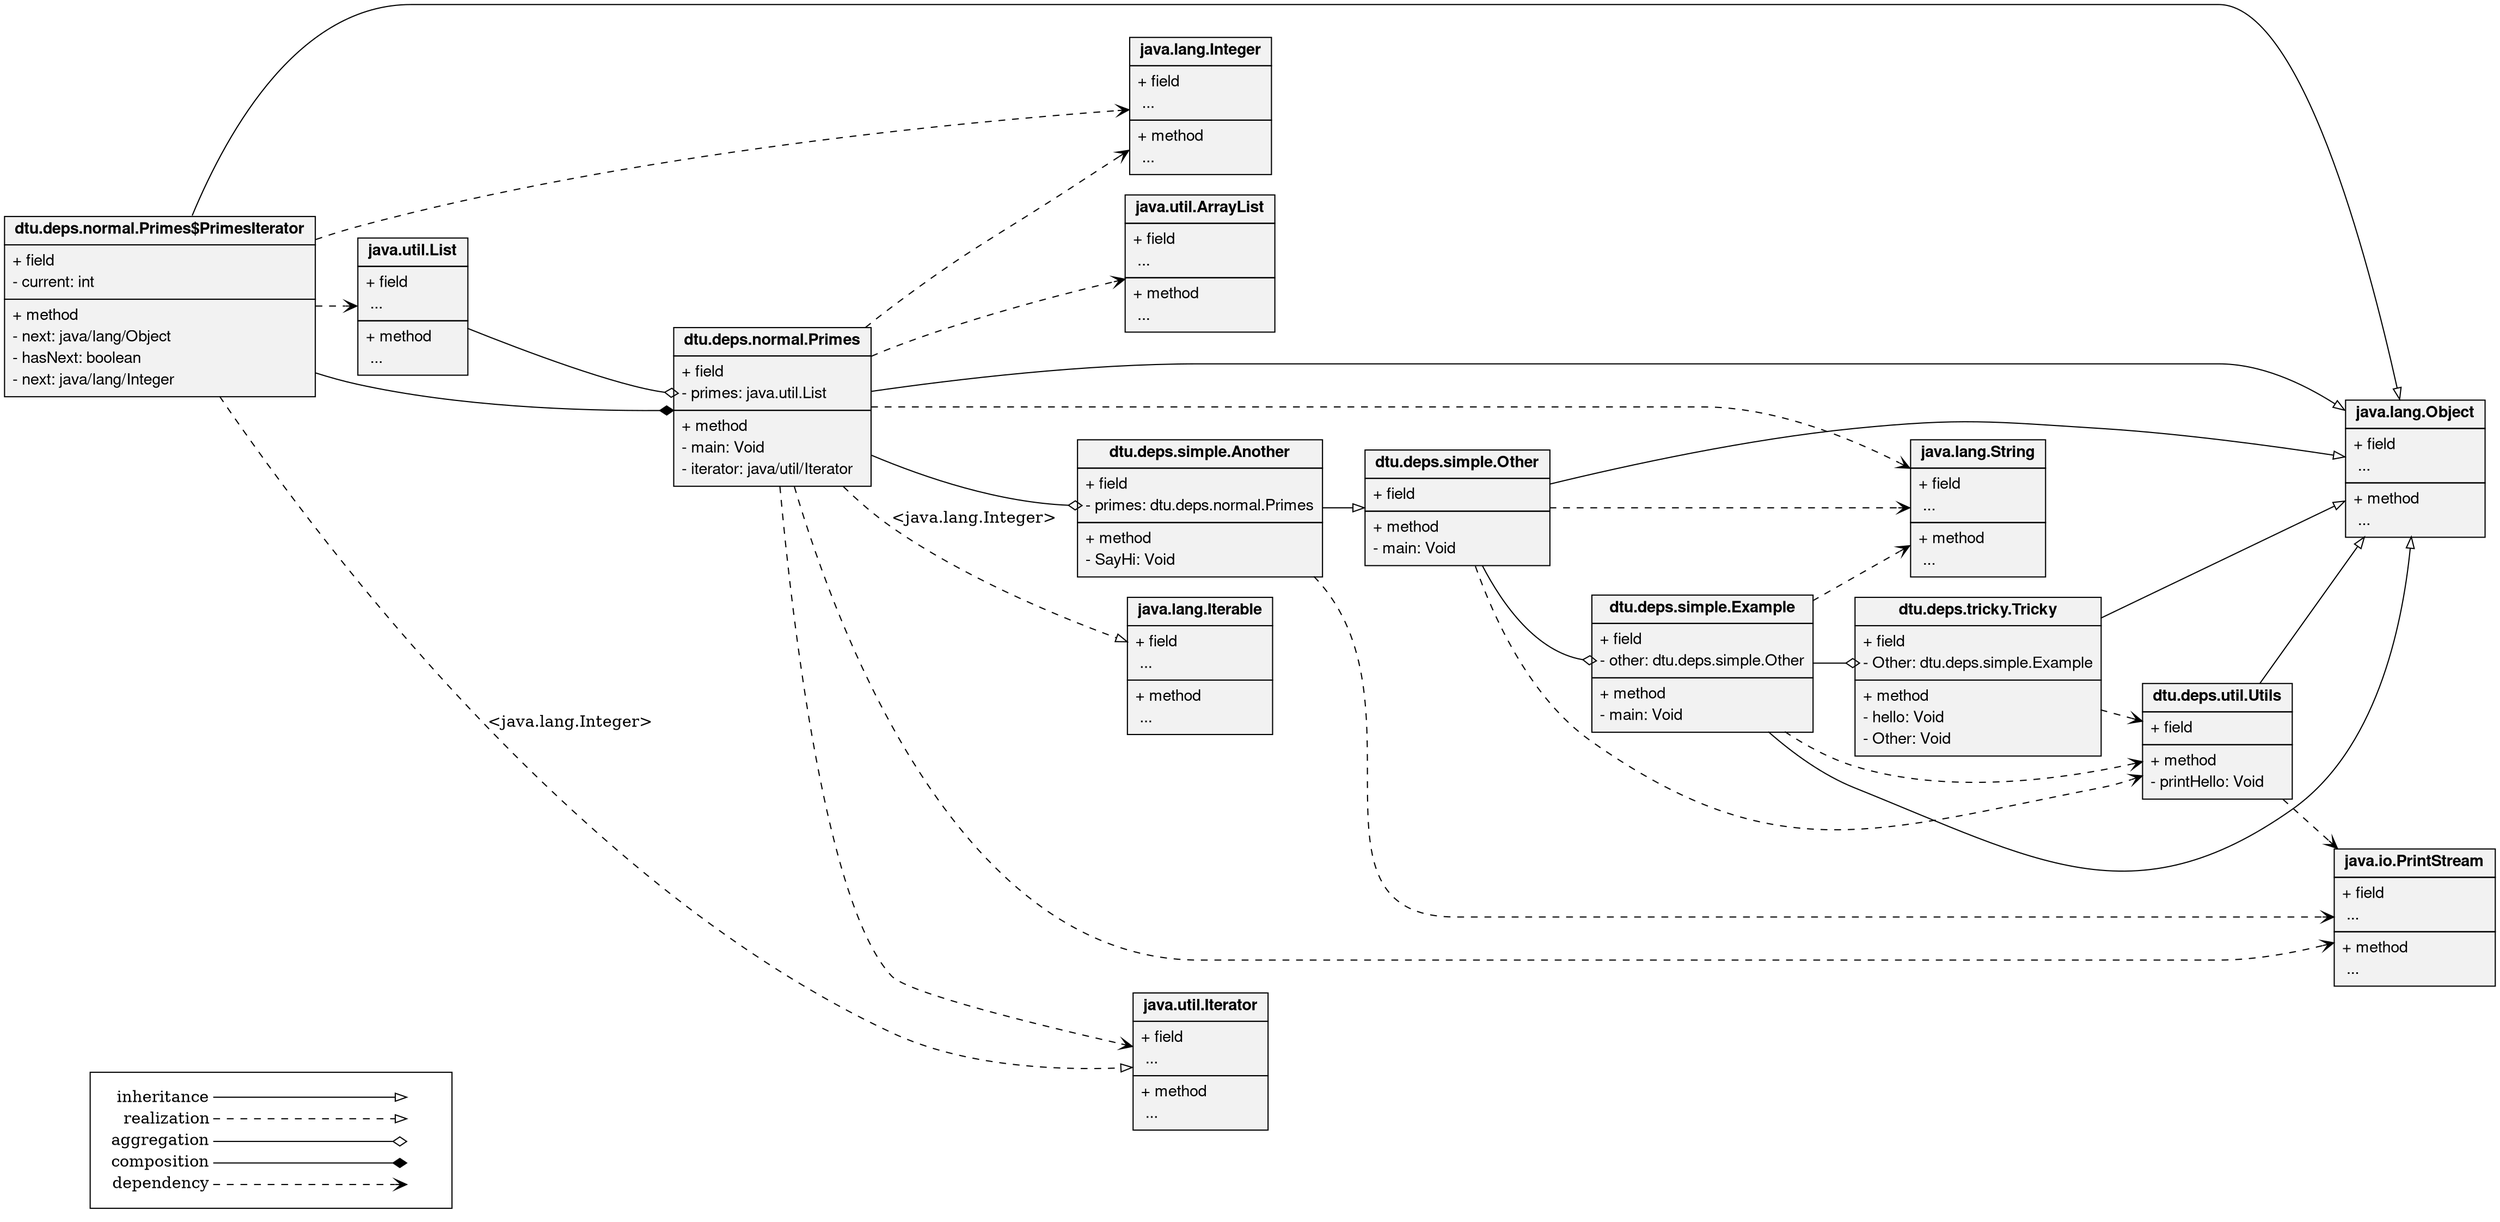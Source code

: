 
        digraph Class_Diagram {
        graph [
		labelloc="t"
		fontname="Helvetica,Arial,sans-serif"
	]
        rankdir=LR
        node [shape=plaintext]
        subgraph cluster_01 { 
            label=""
            key [label=<<table border="0" cellpadding="2" cellspacing="0" cellborder="0">
            <tr><td align="right" port="i1">inheritance</td></tr>
            <tr><td align="right" port="i2">realization</td></tr>
            <tr><td align="right" port="i3">aggregation</td></tr>
            <tr><td align="right" port="i4">composition</td></tr>
            <tr><td align="right" port="i5">dependency</td></tr>
            </table>>]
            key2 [label=<<table border="0" cellpadding="2" cellspacing="0" cellborder="0">
            <tr><td port="i1">&nbsp;</td></tr>
            <tr><td port="i2">&nbsp;</td></tr>
            <tr><td port="i3">&nbsp;</td></tr>
            <tr><td port="i4">&nbsp;</td></tr>
            <tr><td port="i5">&nbsp;</td></tr>
            </table>>]
            key:i1:e -> key2:i1:w [arrowhead=empty style=""]
            key:i2:e -> key2:i2:w [arrowhead=empty style=dashed]
            key:i3:e -> key2:i3:w [arrowhead=odiamond style=""]
            key:i4:e -> key2:i4:w [arrowhead=diamond style=""]
            key:i5:e -> key2:i5:w [arrowhead=vee style=dashed]
    }
        node [
		fontname="Helvetica,Arial,sans-serif"
		shape=record
		style=filled
		fillcolor=gray95
	]
    
                        x0 [
                            shape=plain
                            label=<<table border="0" cellborder="1" cellspacing="0" cellpadding="4">
                                <tr> <td> <b>dtu.deps.simple.Example</b> </td> </tr>
                                <tr> <td>
                                    <table border="0" cellborder="0" cellspacing="0" >
                                        <tr> <td align="left" >+ field</td> </tr>
                                        <tr> <td port="other" align="left" >- other: dtu.deps.simple.Other</td> </tr>
                                    </table>
                                </td> </tr>
                                <tr> <td>
                                    <table border="0" cellborder="0" cellspacing="0" >
                                        <tr> <td align="left" >+ method</td> </tr>
                                        <tr> <td align="left" >- main: Void</td> </tr>
                                    </table>
                                </td> </tr>
                            </table>>
                        ]


                        x1 [
                            shape=plain
                            label=<<table border="0" cellborder="1" cellspacing="0" cellpadding="4">
                                <tr> <td> <b>dtu.deps.util.Utils</b> </td> </tr>
                                <tr> <td>
                                    <table border="0" cellborder="0" cellspacing="0" >
                                        <tr> <td align="left" >+ field</td> </tr>
                                        
                                    </table>
                                </td> </tr>
                                <tr> <td>
                                    <table border="0" cellborder="0" cellspacing="0" >
                                        <tr> <td align="left" >+ method</td> </tr>
                                        <tr> <td align="left" >- printHello: Void</td> </tr>
                                    </table>
                                </td> </tr>
                            </table>>
                        ]


                        x2 [
                            shape=plain
                            label=<<table border="0" cellborder="1" cellspacing="0" cellpadding="4">
                                <tr> <td> <b>dtu.deps.simple.Another</b> </td> </tr>
                                <tr> <td>
                                    <table border="0" cellborder="0" cellspacing="0" >
                                        <tr> <td align="left" >+ field</td> </tr>
                                        <tr> <td port="primes" align="left" >- primes: dtu.deps.normal.Primes</td> </tr>
                                    </table>
                                </td> </tr>
                                <tr> <td>
                                    <table border="0" cellborder="0" cellspacing="0" >
                                        <tr> <td align="left" >+ method</td> </tr>
                                        <tr> <td align="left" >- SayHi: Void</td> </tr>
                                    </table>
                                </td> </tr>
                            </table>>
                        ]


                        x3 [
                            shape=plain
                            label=<<table border="0" cellborder="1" cellspacing="0" cellpadding="4">
                                <tr> <td> <b>dtu.deps.normal.Primes</b> </td> </tr>
                                <tr> <td>
                                    <table border="0" cellborder="0" cellspacing="0" >
                                        <tr> <td align="left" >+ field</td> </tr>
                                        <tr> <td port="primes" align="left" >- primes: java.util.List</td> </tr>
                                    </table>
                                </td> </tr>
                                <tr> <td>
                                    <table border="0" cellborder="0" cellspacing="0" >
                                        <tr> <td align="left" >+ method</td> </tr>
                                        <tr> <td align="left" >- main: Void</td> </tr><tr> <td align="left" >- iterator: java/util/Iterator</td> </tr>
                                    </table>
                                </td> </tr>
                            </table>>
                        ]


                        x4 [
                            shape=plain
                            label=<<table border="0" cellborder="1" cellspacing="0" cellpadding="4">
                                <tr> <td> <b>dtu.deps.normal.Primes$PrimesIterator</b> </td> </tr>
                                <tr> <td>
                                    <table border="0" cellborder="0" cellspacing="0" >
                                        <tr> <td align="left" >+ field</td> </tr>
                                        <tr> <td port="current" align="left" >- current: int</td> </tr>
                                    </table>
                                </td> </tr>
                                <tr> <td>
                                    <table border="0" cellborder="0" cellspacing="0" >
                                        <tr> <td align="left" >+ method</td> </tr>
                                        <tr> <td align="left" >- next: java/lang/Object</td> </tr><tr> <td align="left" >- hasNext: boolean</td> </tr><tr> <td align="left" >- next: java/lang/Integer</td> </tr>
                                    </table>
                                </td> </tr>
                            </table>>
                        ]


                        x5 [
                            shape=plain
                            label=<<table border="0" cellborder="1" cellspacing="0" cellpadding="4">
                                <tr> <td> <b>dtu.deps.tricky.Tricky</b> </td> </tr>
                                <tr> <td>
                                    <table border="0" cellborder="0" cellspacing="0" >
                                        <tr> <td align="left" >+ field</td> </tr>
                                        <tr> <td port="Other" align="left" >- Other: dtu.deps.simple.Example</td> </tr>
                                    </table>
                                </td> </tr>
                                <tr> <td>
                                    <table border="0" cellborder="0" cellspacing="0" >
                                        <tr> <td align="left" >+ method</td> </tr>
                                        <tr> <td align="left" >- hello: Void</td> </tr><tr> <td align="left" >- Other: Void</td> </tr>
                                    </table>
                                </td> </tr>
                            </table>>
                        ]


                        x6 [
                            shape=plain
                            label=<<table border="0" cellborder="1" cellspacing="0" cellpadding="4">
                                <tr> <td> <b>dtu.deps.simple.Other</b> </td> </tr>
                                <tr> <td>
                                    <table border="0" cellborder="0" cellspacing="0" >
                                        <tr> <td align="left" >+ field</td> </tr>
                                        
                                    </table>
                                </td> </tr>
                                <tr> <td>
                                    <table border="0" cellborder="0" cellspacing="0" >
                                        <tr> <td align="left" >+ method</td> </tr>
                                        <tr> <td align="left" >- main: Void</td> </tr>
                                    </table>
                                </td> </tr>
                            </table>>
                        ]


                        x7 [
                            shape=plain
                            label=<<table border="0" cellborder="1" cellspacing="0" cellpadding="4">
                                <tr> <td> <b>java.lang.Object</b> </td> </tr>
                                <tr> <td>
                                    <table border="0" cellborder="0" cellspacing="0" >
                                        <tr> <td align="left" >+ field</td> </tr>
                                        <tr> <td align="left" > ... </td> </tr>
                                    </table>
                                </td> </tr>
                                <tr> <td>
                                    <table border="0" cellborder="0" cellspacing="0" >
                                        <tr> <td align="left" >+ method</td> </tr>
                                        <tr> <td align="left" > ... </td> </tr>
                                    </table>
                                </td> </tr>
                            </table>>
                        ]


                        x8 [
                            shape=plain
                            label=<<table border="0" cellborder="1" cellspacing="0" cellpadding="4">
                                <tr> <td> <b>java.lang.String</b> </td> </tr>
                                <tr> <td>
                                    <table border="0" cellborder="0" cellspacing="0" >
                                        <tr> <td align="left" >+ field</td> </tr>
                                        <tr> <td align="left" > ... </td> </tr>
                                    </table>
                                </td> </tr>
                                <tr> <td>
                                    <table border="0" cellborder="0" cellspacing="0" >
                                        <tr> <td align="left" >+ method</td> </tr>
                                        <tr> <td align="left" > ... </td> </tr>
                                    </table>
                                </td> </tr>
                            </table>>
                        ]


                        x9 [
                            shape=plain
                            label=<<table border="0" cellborder="1" cellspacing="0" cellpadding="4">
                                <tr> <td> <b>java.io.PrintStream</b> </td> </tr>
                                <tr> <td>
                                    <table border="0" cellborder="0" cellspacing="0" >
                                        <tr> <td align="left" >+ field</td> </tr>
                                        <tr> <td align="left" > ... </td> </tr>
                                    </table>
                                </td> </tr>
                                <tr> <td>
                                    <table border="0" cellborder="0" cellspacing="0" >
                                        <tr> <td align="left" >+ method</td> </tr>
                                        <tr> <td align="left" > ... </td> </tr>
                                    </table>
                                </td> </tr>
                            </table>>
                        ]


                        x10 [
                            shape=plain
                            label=<<table border="0" cellborder="1" cellspacing="0" cellpadding="4">
                                <tr> <td> <b>java.lang.Iterable</b> </td> </tr>
                                <tr> <td>
                                    <table border="0" cellborder="0" cellspacing="0" >
                                        <tr> <td align="left" >+ field</td> </tr>
                                        <tr> <td align="left" > ... </td> </tr>
                                    </table>
                                </td> </tr>
                                <tr> <td>
                                    <table border="0" cellborder="0" cellspacing="0" >
                                        <tr> <td align="left" >+ method</td> </tr>
                                        <tr> <td align="left" > ... </td> </tr>
                                    </table>
                                </td> </tr>
                            </table>>
                        ]


                        x11 [
                            shape=plain
                            label=<<table border="0" cellborder="1" cellspacing="0" cellpadding="4">
                                <tr> <td> <b>java.lang.Integer</b> </td> </tr>
                                <tr> <td>
                                    <table border="0" cellborder="0" cellspacing="0" >
                                        <tr> <td align="left" >+ field</td> </tr>
                                        <tr> <td align="left" > ... </td> </tr>
                                    </table>
                                </td> </tr>
                                <tr> <td>
                                    <table border="0" cellborder="0" cellspacing="0" >
                                        <tr> <td align="left" >+ method</td> </tr>
                                        <tr> <td align="left" > ... </td> </tr>
                                    </table>
                                </td> </tr>
                            </table>>
                        ]


                        x12 [
                            shape=plain
                            label=<<table border="0" cellborder="1" cellspacing="0" cellpadding="4">
                                <tr> <td> <b>java.util.List</b> </td> </tr>
                                <tr> <td>
                                    <table border="0" cellborder="0" cellspacing="0" >
                                        <tr> <td align="left" >+ field</td> </tr>
                                        <tr> <td align="left" > ... </td> </tr>
                                    </table>
                                </td> </tr>
                                <tr> <td>
                                    <table border="0" cellborder="0" cellspacing="0" >
                                        <tr> <td align="left" >+ method</td> </tr>
                                        <tr> <td align="left" > ... </td> </tr>
                                    </table>
                                </td> </tr>
                            </table>>
                        ]


                        x13 [
                            shape=plain
                            label=<<table border="0" cellborder="1" cellspacing="0" cellpadding="4">
                                <tr> <td> <b>java.util.Iterator</b> </td> </tr>
                                <tr> <td>
                                    <table border="0" cellborder="0" cellspacing="0" >
                                        <tr> <td align="left" >+ field</td> </tr>
                                        <tr> <td align="left" > ... </td> </tr>
                                    </table>
                                </td> </tr>
                                <tr> <td>
                                    <table border="0" cellborder="0" cellspacing="0" >
                                        <tr> <td align="left" >+ method</td> </tr>
                                        <tr> <td align="left" > ... </td> </tr>
                                    </table>
                                </td> </tr>
                            </table>>
                        ]


                        x14 [
                            shape=plain
                            label=<<table border="0" cellborder="1" cellspacing="0" cellpadding="4">
                                <tr> <td> <b>java.util.ArrayList</b> </td> </tr>
                                <tr> <td>
                                    <table border="0" cellborder="0" cellspacing="0" >
                                        <tr> <td align="left" >+ field</td> </tr>
                                        <tr> <td align="left" > ... </td> </tr>
                                    </table>
                                </td> </tr>
                                <tr> <td>
                                    <table border="0" cellborder="0" cellspacing="0" >
                                        <tr> <td align="left" >+ method</td> </tr>
                                        <tr> <td align="left" > ... </td> </tr>
                                    </table>
                                </td> </tr>
                            </table>>
                        ]


                    edge [arrowhead=empty style=""]
                    x0 -> x7

                    edge [arrowhead=odiamond style=""]
                    x6 -> x0:other

                    edge [arrowhead=vee style=dashed]
                    x0 -> x8

                    edge [arrowhead=vee style=dashed]
                    x0 -> x1

                    edge [arrowhead=empty style=""]
                    x1 -> x7

                    edge [arrowhead=vee style=dashed]
                    x1 -> x9

                    edge [arrowhead=empty style=""]
                    x2 -> x6

                    edge [arrowhead=odiamond style=""]
                    x3 -> x2:primes

                    edge [arrowhead=vee style=dashed]
                    x2 -> x9

                    edge [arrowhead=empty style=""]
                    x3 -> x7

                    edge [arrowhead=empty style=dashed]
                    x3 -> x10 [label = <&lt;java.lang.Integer&gt;>]

                    edge [arrowhead=odiamond style=""]
                    x12 -> x3:primes

                    edge [arrowhead=diamond style=""]
                    x4 -> x3

                    edge [arrowhead=vee style=dashed]
                    x3 -> x8

                    edge [arrowhead=vee style=dashed]
                    x3 -> x9

                    edge [arrowhead=vee style=dashed]
                    x3 -> x13

                    edge [arrowhead=vee style=dashed]
                    x3 -> x11

                    edge [arrowhead=vee style=dashed]
                    x3 -> x14

                    edge [arrowhead=empty style=""]
                    x4 -> x7

                    edge [arrowhead=empty style=dashed]
                    x4 -> x13 [label = <&lt;java.lang.Integer&gt;>]

                    edge [arrowhead=vee style=dashed]
                    x4 -> x12

                    edge [arrowhead=vee style=dashed]
                    x4 -> x11

                    edge [arrowhead=empty style=""]
                    x5 -> x7

                    edge [arrowhead=odiamond style=""]
                    x0 -> x5:Other

                    edge [arrowhead=vee style=dashed]
                    x5 -> x1

                    edge [arrowhead=empty style=""]
                    x6 -> x7

                    edge [arrowhead=vee style=dashed]
                    x6 -> x8

                    edge [arrowhead=vee style=dashed]
                    x6 -> x1
}